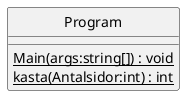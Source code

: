 @startuml ClassdiagramTärning¨
skinparam ClassAttributeIconSize 0
skinparam Monochrome true
hide circle
class Program {
    {static} Main(args:string[]) : void
    {static} kasta(Antalsidor:int) : int
}
@enduml
